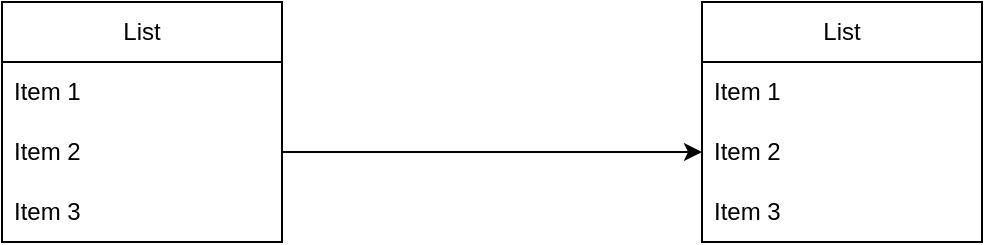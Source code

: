 <mxfile version="26.0.3">
  <diagram name="Page-1" id="hnCJyWSEqaHnZLTll1eS">
    <mxGraphModel dx="1674" dy="738" grid="1" gridSize="10" guides="1" tooltips="1" connect="1" arrows="1" fold="1" page="1" pageScale="1" pageWidth="1169" pageHeight="827" math="0" shadow="0">
      <root>
        <mxCell id="0" />
        <mxCell id="1" parent="0" />
        <mxCell id="S9Chnjj24o12x2ABIFkV-1" value="List" style="swimlane;fontStyle=0;childLayout=stackLayout;horizontal=1;startSize=30;horizontalStack=0;resizeParent=1;resizeParentMax=0;resizeLast=0;collapsible=1;marginBottom=0;whiteSpace=wrap;html=1;" vertex="1" parent="1">
          <mxGeometry x="50" y="150" width="140" height="120" as="geometry" />
        </mxCell>
        <mxCell id="S9Chnjj24o12x2ABIFkV-2" value="Item 1" style="text;strokeColor=none;fillColor=none;align=left;verticalAlign=middle;spacingLeft=4;spacingRight=4;overflow=hidden;points=[[0,0.5],[1,0.5]];portConstraint=eastwest;rotatable=0;whiteSpace=wrap;html=1;" vertex="1" parent="S9Chnjj24o12x2ABIFkV-1">
          <mxGeometry y="30" width="140" height="30" as="geometry" />
        </mxCell>
        <mxCell id="S9Chnjj24o12x2ABIFkV-3" value="Item 2" style="text;strokeColor=none;fillColor=none;align=left;verticalAlign=middle;spacingLeft=4;spacingRight=4;overflow=hidden;points=[[0,0.5],[1,0.5]];portConstraint=eastwest;rotatable=0;whiteSpace=wrap;html=1;" vertex="1" parent="S9Chnjj24o12x2ABIFkV-1">
          <mxGeometry y="60" width="140" height="30" as="geometry" />
        </mxCell>
        <mxCell id="S9Chnjj24o12x2ABIFkV-4" value="Item 3" style="text;strokeColor=none;fillColor=none;align=left;verticalAlign=middle;spacingLeft=4;spacingRight=4;overflow=hidden;points=[[0,0.5],[1,0.5]];portConstraint=eastwest;rotatable=0;whiteSpace=wrap;html=1;" vertex="1" parent="S9Chnjj24o12x2ABIFkV-1">
          <mxGeometry y="90" width="140" height="30" as="geometry" />
        </mxCell>
        <mxCell id="S9Chnjj24o12x2ABIFkV-5" value="List" style="swimlane;fontStyle=0;childLayout=stackLayout;horizontal=1;startSize=30;horizontalStack=0;resizeParent=1;resizeParentMax=0;resizeLast=0;collapsible=1;marginBottom=0;whiteSpace=wrap;html=1;" vertex="1" parent="1">
          <mxGeometry x="400" y="150" width="140" height="120" as="geometry" />
        </mxCell>
        <mxCell id="S9Chnjj24o12x2ABIFkV-6" value="Item 1" style="text;strokeColor=none;fillColor=none;align=left;verticalAlign=middle;spacingLeft=4;spacingRight=4;overflow=hidden;points=[[0,0.5],[1,0.5]];portConstraint=eastwest;rotatable=0;whiteSpace=wrap;html=1;" vertex="1" parent="S9Chnjj24o12x2ABIFkV-5">
          <mxGeometry y="30" width="140" height="30" as="geometry" />
        </mxCell>
        <mxCell id="S9Chnjj24o12x2ABIFkV-7" value="Item 2" style="text;strokeColor=none;fillColor=none;align=left;verticalAlign=middle;spacingLeft=4;spacingRight=4;overflow=hidden;points=[[0,0.5],[1,0.5]];portConstraint=eastwest;rotatable=0;whiteSpace=wrap;html=1;" vertex="1" parent="S9Chnjj24o12x2ABIFkV-5">
          <mxGeometry y="60" width="140" height="30" as="geometry" />
        </mxCell>
        <mxCell id="S9Chnjj24o12x2ABIFkV-8" value="Item 3" style="text;strokeColor=none;fillColor=none;align=left;verticalAlign=middle;spacingLeft=4;spacingRight=4;overflow=hidden;points=[[0,0.5],[1,0.5]];portConstraint=eastwest;rotatable=0;whiteSpace=wrap;html=1;" vertex="1" parent="S9Chnjj24o12x2ABIFkV-5">
          <mxGeometry y="90" width="140" height="30" as="geometry" />
        </mxCell>
        <mxCell id="S9Chnjj24o12x2ABIFkV-9" value="" style="endArrow=classic;html=1;rounded=0;exitX=1;exitY=0.5;exitDx=0;exitDy=0;entryX=0;entryY=0.5;entryDx=0;entryDy=0;" edge="1" parent="1" source="S9Chnjj24o12x2ABIFkV-3" target="S9Chnjj24o12x2ABIFkV-7">
          <mxGeometry width="50" height="50" relative="1" as="geometry">
            <mxPoint x="560" y="410" as="sourcePoint" />
            <mxPoint x="610" y="360" as="targetPoint" />
          </mxGeometry>
        </mxCell>
      </root>
    </mxGraphModel>
  </diagram>
</mxfile>
